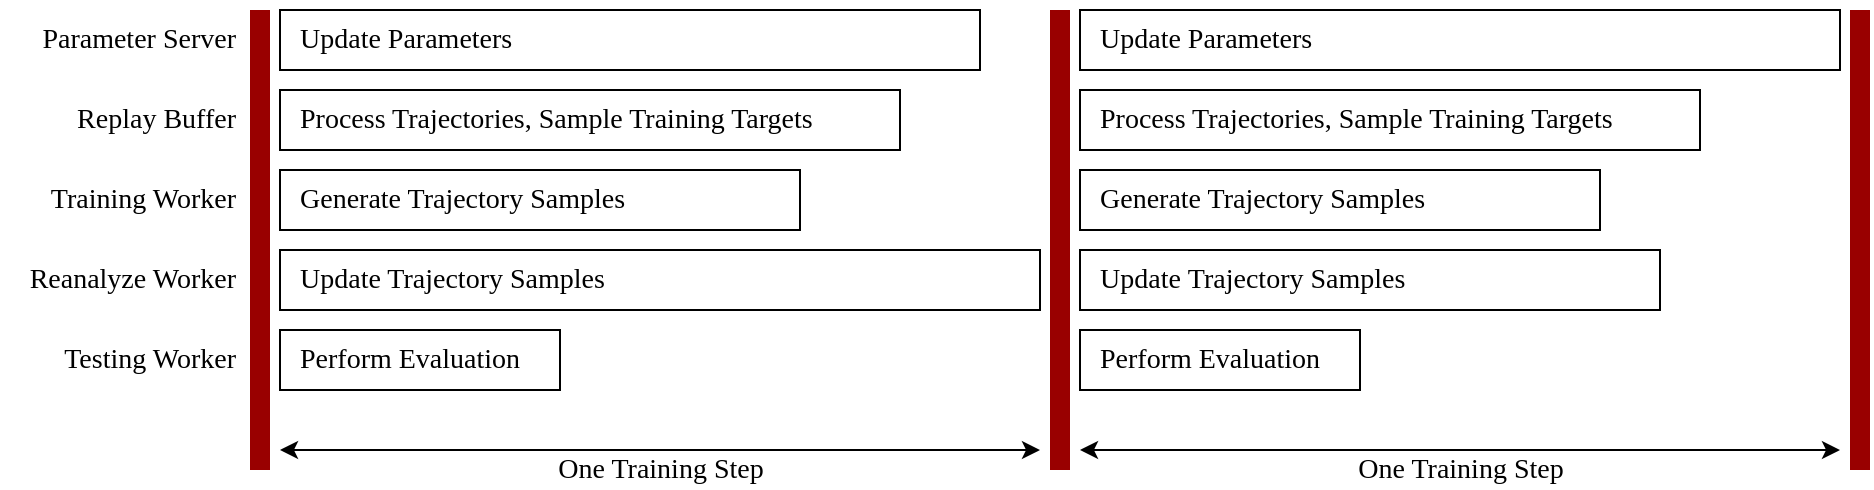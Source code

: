 <mxfile version="19.0.3" type="device"><diagram id="DuCAm9275b7ddMfAd-bc" name="Page-1"><mxGraphModel dx="2066" dy="1212" grid="1" gridSize="10" guides="1" tooltips="1" connect="1" arrows="1" fold="1" page="1" pageScale="1" pageWidth="850" pageHeight="1100" math="0" shadow="0"><root><mxCell id="0"/><mxCell id="1" parent="0"/><mxCell id="IipSyU_IOVU7ddliheSF-1" value="Generate Trajectory Samples" style="whiteSpace=wrap;html=1;fontFamily=CMUSerif-Roman;fontSize=14;align=left;spacingLeft=8;" parent="1" vertex="1"><mxGeometry x="140" y="320" width="260" height="30" as="geometry"/></mxCell><mxCell id="IipSyU_IOVU7ddliheSF-2" value="Update Trajectory Samples" style="whiteSpace=wrap;html=1;fontFamily=CMUSerif-Roman;fontSize=14;align=left;spacingLeft=8;" parent="1" vertex="1"><mxGeometry x="140" y="360" width="380" height="30" as="geometry"/></mxCell><mxCell id="IipSyU_IOVU7ddliheSF-4" value="Update Parameters" style="whiteSpace=wrap;html=1;fontFamily=CMUSerif-Roman;fontSize=14;align=left;spacingLeft=8;" parent="1" vertex="1"><mxGeometry x="140" y="240" width="350" height="30" as="geometry"/></mxCell><mxCell id="IipSyU_IOVU7ddliheSF-5" value="Process Trajectories, Sample Training Targets" style="whiteSpace=wrap;html=1;fontFamily=CMUSerif-Roman;fontSize=14;align=left;spacingLeft=8;" parent="1" vertex="1"><mxGeometry x="140" y="280" width="310" height="30" as="geometry"/></mxCell><mxCell id="IipSyU_IOVU7ddliheSF-6" value="Perform Evaluation" style="whiteSpace=wrap;html=1;fontFamily=CMUSerif-Roman;fontSize=14;align=left;spacingLeft=8;" parent="1" vertex="1"><mxGeometry x="140" y="400" width="140" height="30" as="geometry"/></mxCell><mxCell id="ntXJS-SVcqxulDdzBPt4-1" value="" style="endArrow=none;html=1;strokeWidth=10;fontFamily=CMUSerif-Roman;fontSize=14;align=left;fontColor=none;noLabel=1;labelBackgroundColor=none;strokeColor=#990000;" parent="1" edge="1"><mxGeometry width="50" height="50" relative="1" as="geometry"><mxPoint x="130" y="470" as="sourcePoint"/><mxPoint x="130" y="240" as="targetPoint"/></mxGeometry></mxCell><mxCell id="ntXJS-SVcqxulDdzBPt4-2" value="" style="endArrow=none;html=1;strokeWidth=10;fontFamily=CMUSerif-Roman;fontSize=14;fontColor=none;noLabel=1;labelBackgroundColor=none;strokeColor=#990000;" parent="1" edge="1"><mxGeometry width="50" height="50" relative="1" as="geometry"><mxPoint x="530" y="470" as="sourcePoint"/><mxPoint x="530" y="240" as="targetPoint"/></mxGeometry></mxCell><mxCell id="ntXJS-SVcqxulDdzBPt4-9" value="Parameter Server" style="text;html=1;strokeColor=none;fillColor=none;align=right;verticalAlign=middle;whiteSpace=wrap;rounded=0;fontFamily=CMUSerif-Roman;fontSize=14;" parent="1" vertex="1"><mxGeometry y="240" width="120" height="30" as="geometry"/></mxCell><mxCell id="ntXJS-SVcqxulDdzBPt4-10" value="Replay Buffer" style="text;html=1;strokeColor=none;fillColor=none;align=right;verticalAlign=middle;whiteSpace=wrap;rounded=0;fontFamily=CMUSerif-Roman;fontSize=14;" parent="1" vertex="1"><mxGeometry y="280" width="120" height="30" as="geometry"/></mxCell><mxCell id="ntXJS-SVcqxulDdzBPt4-11" value="Training Worker" style="text;html=1;strokeColor=none;fillColor=none;align=right;verticalAlign=middle;whiteSpace=wrap;rounded=0;fontFamily=CMUSerif-Roman;fontSize=14;" parent="1" vertex="1"><mxGeometry y="320" width="120" height="30" as="geometry"/></mxCell><mxCell id="ntXJS-SVcqxulDdzBPt4-14" value="Testing Worker" style="text;html=1;strokeColor=none;fillColor=none;align=right;verticalAlign=middle;whiteSpace=wrap;rounded=0;fontFamily=CMUSerif-Roman;fontSize=14;" parent="1" vertex="1"><mxGeometry x="20" y="400" width="100" height="30" as="geometry"/></mxCell><mxCell id="ntXJS-SVcqxulDdzBPt4-15" value="" style="endArrow=classic;startArrow=classic;html=1;rounded=1;sketch=0;fontFamily=CMUSerif-Roman;curved=0;fontSize=14;align=left;" parent="1" edge="1"><mxGeometry width="50" height="50" relative="1" as="geometry"><mxPoint x="140" y="460" as="sourcePoint"/><mxPoint x="520" y="460" as="targetPoint"/></mxGeometry></mxCell><mxCell id="ntXJS-SVcqxulDdzBPt4-16" value="One Training Step" style="edgeLabel;html=1;align=center;verticalAlign=middle;resizable=0;points=[];fontFamily=CMUSerif-Roman;labelBackgroundColor=none;labelBorderColor=none;fontSize=14;" parent="ntXJS-SVcqxulDdzBPt4-15" vertex="1" connectable="0"><mxGeometry x="0.089" y="-1" relative="1" as="geometry"><mxPoint x="-17" y="9" as="offset"/></mxGeometry></mxCell><mxCell id="ntXJS-SVcqxulDdzBPt4-17" value="Generate Trajectory Samples" style="whiteSpace=wrap;html=1;fontFamily=CMUSerif-Roman;fontSize=14;align=left;spacingLeft=8;" parent="1" vertex="1"><mxGeometry x="540" y="320" width="260" height="30" as="geometry"/></mxCell><mxCell id="ntXJS-SVcqxulDdzBPt4-18" value="Update&amp;nbsp;Trajectory Samples" style="whiteSpace=wrap;html=1;fontFamily=CMUSerif-Roman;fontSize=14;align=left;spacingLeft=8;" parent="1" vertex="1"><mxGeometry x="540" y="360" width="290" height="30" as="geometry"/></mxCell><mxCell id="ntXJS-SVcqxulDdzBPt4-19" value="Update Parameters" style="whiteSpace=wrap;html=1;fontFamily=CMUSerif-Roman;fontSize=14;align=left;spacingLeft=8;" parent="1" vertex="1"><mxGeometry x="540" y="240" width="380" height="30" as="geometry"/></mxCell><mxCell id="ntXJS-SVcqxulDdzBPt4-20" value="Process Trajectories, Sample Training Targets" style="whiteSpace=wrap;html=1;fontFamily=CMUSerif-Roman;fontSize=14;align=left;spacingLeft=8;" parent="1" vertex="1"><mxGeometry x="540" y="280" width="310" height="30" as="geometry"/></mxCell><mxCell id="ntXJS-SVcqxulDdzBPt4-21" value="Perform Evaluation" style="whiteSpace=wrap;html=1;fontFamily=CMUSerif-Roman;fontSize=14;align=left;spacingLeft=8;" parent="1" vertex="1"><mxGeometry x="540" y="400" width="140" height="30" as="geometry"/></mxCell><mxCell id="ntXJS-SVcqxulDdzBPt4-25" value="" style="endArrow=none;html=1;strokeWidth=10;fontFamily=CMUSerif-Roman;fontSize=14;align=left;fontColor=none;noLabel=1;labelBackgroundColor=none;strokeColor=#990000;" parent="1" edge="1"><mxGeometry width="50" height="50" relative="1" as="geometry"><mxPoint x="930" y="470" as="sourcePoint"/><mxPoint x="930" y="240" as="targetPoint"/></mxGeometry></mxCell><mxCell id="ntXJS-SVcqxulDdzBPt4-27" value="" style="endArrow=classic;startArrow=classic;html=1;rounded=1;sketch=0;fontFamily=CMUSerif-Roman;curved=0;fontSize=14;align=left;" parent="1" edge="1"><mxGeometry width="50" height="50" relative="1" as="geometry"><mxPoint x="540" y="460" as="sourcePoint"/><mxPoint x="920" y="460" as="targetPoint"/></mxGeometry></mxCell><mxCell id="ntXJS-SVcqxulDdzBPt4-28" value="One Training Step" style="edgeLabel;html=1;align=center;verticalAlign=middle;resizable=0;points=[];fontFamily=CMUSerif-Roman;labelBackgroundColor=none;labelBorderColor=none;fontSize=14;" parent="ntXJS-SVcqxulDdzBPt4-27" vertex="1" connectable="0"><mxGeometry x="0.089" y="-1" relative="1" as="geometry"><mxPoint x="-17" y="9" as="offset"/></mxGeometry></mxCell><mxCell id="0zTCEKOlQbjuJWeUA4mi-3" value="Reanalyze Worker" style="text;html=1;strokeColor=none;fillColor=none;align=right;verticalAlign=middle;whiteSpace=wrap;rounded=0;fontFamily=CMUSerif-Roman;fontSize=14;" vertex="1" parent="1"><mxGeometry y="360" width="120" height="30" as="geometry"/></mxCell></root></mxGraphModel></diagram></mxfile>